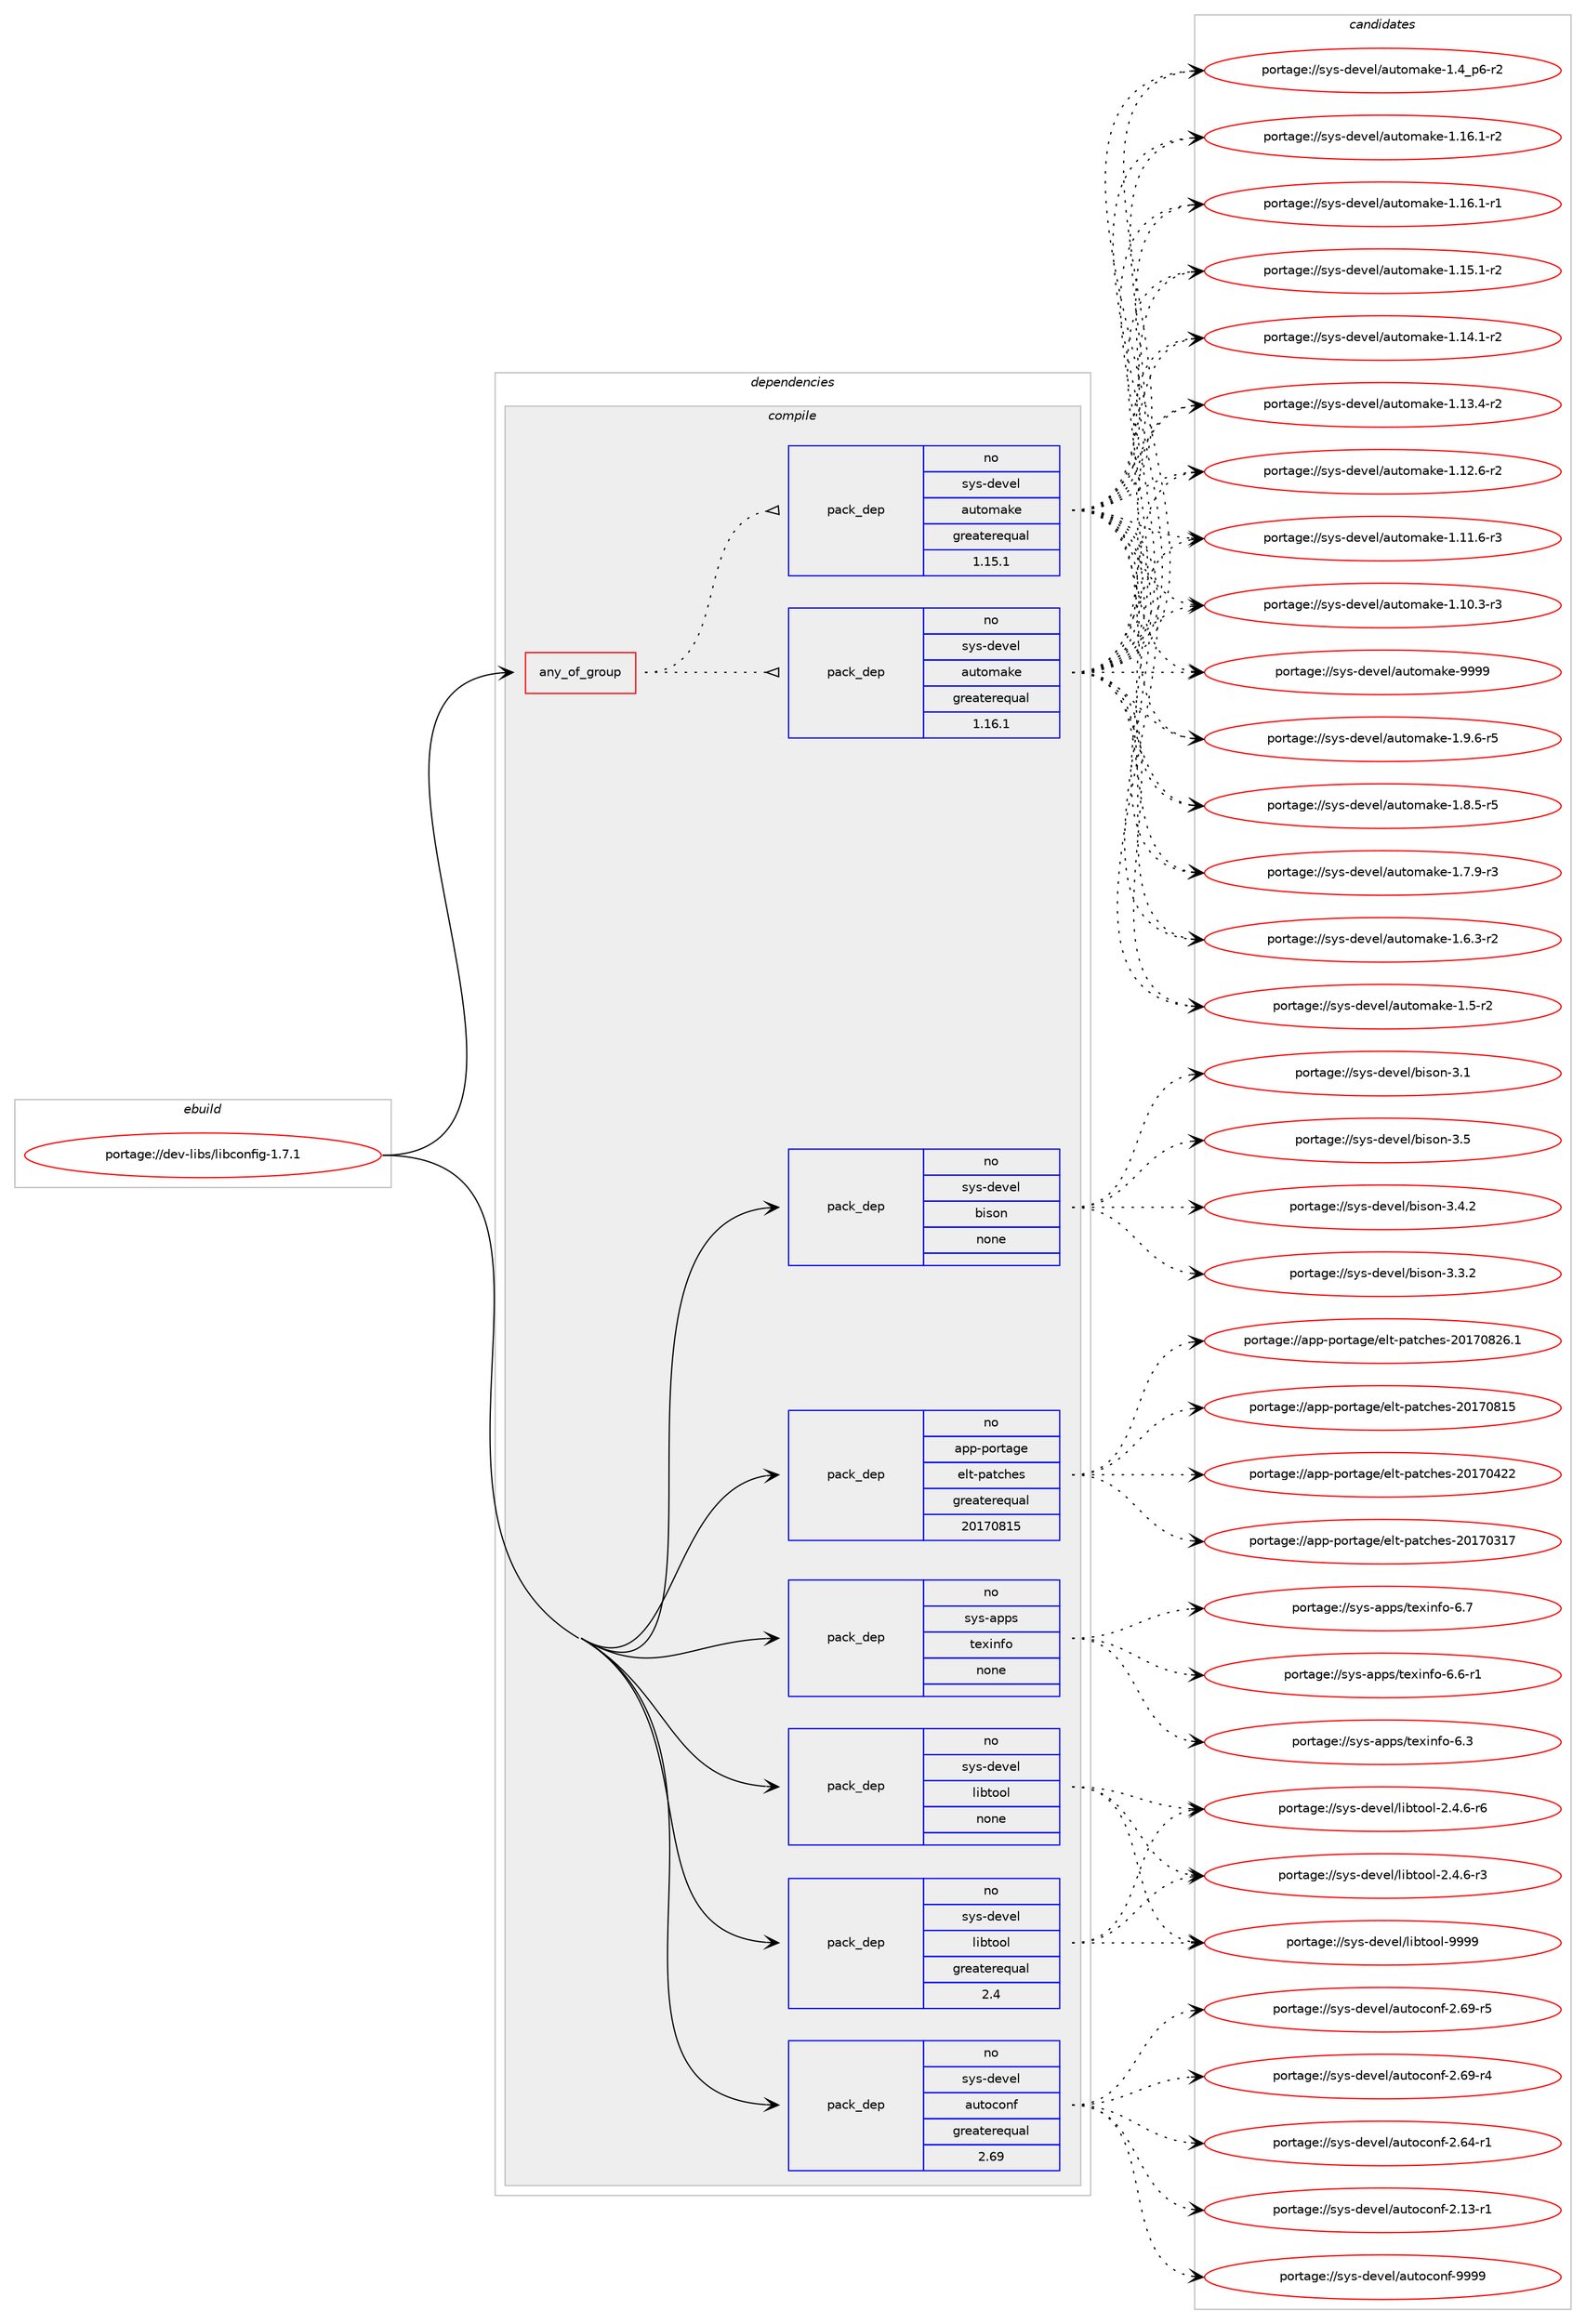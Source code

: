 digraph prolog {

# *************
# Graph options
# *************

newrank=true;
concentrate=true;
compound=true;
graph [rankdir=LR,fontname=Helvetica,fontsize=10,ranksep=1.5];#, ranksep=2.5, nodesep=0.2];
edge  [arrowhead=vee];
node  [fontname=Helvetica,fontsize=10];

# **********
# The ebuild
# **********

subgraph cluster_leftcol {
color=gray;
label=<<i>ebuild</i>>;
id [label="portage://dev-libs/libconfig-1.7.1", color=red, width=4, href="../dev-libs/libconfig-1.7.1.svg"];
}

# ****************
# The dependencies
# ****************

subgraph cluster_midcol {
color=gray;
label=<<i>dependencies</i>>;
subgraph cluster_compile {
fillcolor="#eeeeee";
style=filled;
label=<<i>compile</i>>;
subgraph any5056 {
dependency513085 [label=<<TABLE BORDER="0" CELLBORDER="1" CELLSPACING="0" CELLPADDING="4"><TR><TD CELLPADDING="10">any_of_group</TD></TR></TABLE>>, shape=none, color=red];subgraph pack382328 {
dependency513086 [label=<<TABLE BORDER="0" CELLBORDER="1" CELLSPACING="0" CELLPADDING="4" WIDTH="220"><TR><TD ROWSPAN="6" CELLPADDING="30">pack_dep</TD></TR><TR><TD WIDTH="110">no</TD></TR><TR><TD>sys-devel</TD></TR><TR><TD>automake</TD></TR><TR><TD>greaterequal</TD></TR><TR><TD>1.16.1</TD></TR></TABLE>>, shape=none, color=blue];
}
dependency513085:e -> dependency513086:w [weight=20,style="dotted",arrowhead="oinv"];
subgraph pack382329 {
dependency513087 [label=<<TABLE BORDER="0" CELLBORDER="1" CELLSPACING="0" CELLPADDING="4" WIDTH="220"><TR><TD ROWSPAN="6" CELLPADDING="30">pack_dep</TD></TR><TR><TD WIDTH="110">no</TD></TR><TR><TD>sys-devel</TD></TR><TR><TD>automake</TD></TR><TR><TD>greaterequal</TD></TR><TR><TD>1.15.1</TD></TR></TABLE>>, shape=none, color=blue];
}
dependency513085:e -> dependency513087:w [weight=20,style="dotted",arrowhead="oinv"];
}
id:e -> dependency513085:w [weight=20,style="solid",arrowhead="vee"];
subgraph pack382330 {
dependency513088 [label=<<TABLE BORDER="0" CELLBORDER="1" CELLSPACING="0" CELLPADDING="4" WIDTH="220"><TR><TD ROWSPAN="6" CELLPADDING="30">pack_dep</TD></TR><TR><TD WIDTH="110">no</TD></TR><TR><TD>app-portage</TD></TR><TR><TD>elt-patches</TD></TR><TR><TD>greaterequal</TD></TR><TR><TD>20170815</TD></TR></TABLE>>, shape=none, color=blue];
}
id:e -> dependency513088:w [weight=20,style="solid",arrowhead="vee"];
subgraph pack382331 {
dependency513089 [label=<<TABLE BORDER="0" CELLBORDER="1" CELLSPACING="0" CELLPADDING="4" WIDTH="220"><TR><TD ROWSPAN="6" CELLPADDING="30">pack_dep</TD></TR><TR><TD WIDTH="110">no</TD></TR><TR><TD>sys-apps</TD></TR><TR><TD>texinfo</TD></TR><TR><TD>none</TD></TR><TR><TD></TD></TR></TABLE>>, shape=none, color=blue];
}
id:e -> dependency513089:w [weight=20,style="solid",arrowhead="vee"];
subgraph pack382332 {
dependency513090 [label=<<TABLE BORDER="0" CELLBORDER="1" CELLSPACING="0" CELLPADDING="4" WIDTH="220"><TR><TD ROWSPAN="6" CELLPADDING="30">pack_dep</TD></TR><TR><TD WIDTH="110">no</TD></TR><TR><TD>sys-devel</TD></TR><TR><TD>autoconf</TD></TR><TR><TD>greaterequal</TD></TR><TR><TD>2.69</TD></TR></TABLE>>, shape=none, color=blue];
}
id:e -> dependency513090:w [weight=20,style="solid",arrowhead="vee"];
subgraph pack382333 {
dependency513091 [label=<<TABLE BORDER="0" CELLBORDER="1" CELLSPACING="0" CELLPADDING="4" WIDTH="220"><TR><TD ROWSPAN="6" CELLPADDING="30">pack_dep</TD></TR><TR><TD WIDTH="110">no</TD></TR><TR><TD>sys-devel</TD></TR><TR><TD>bison</TD></TR><TR><TD>none</TD></TR><TR><TD></TD></TR></TABLE>>, shape=none, color=blue];
}
id:e -> dependency513091:w [weight=20,style="solid",arrowhead="vee"];
subgraph pack382334 {
dependency513092 [label=<<TABLE BORDER="0" CELLBORDER="1" CELLSPACING="0" CELLPADDING="4" WIDTH="220"><TR><TD ROWSPAN="6" CELLPADDING="30">pack_dep</TD></TR><TR><TD WIDTH="110">no</TD></TR><TR><TD>sys-devel</TD></TR><TR><TD>libtool</TD></TR><TR><TD>greaterequal</TD></TR><TR><TD>2.4</TD></TR></TABLE>>, shape=none, color=blue];
}
id:e -> dependency513092:w [weight=20,style="solid",arrowhead="vee"];
subgraph pack382335 {
dependency513093 [label=<<TABLE BORDER="0" CELLBORDER="1" CELLSPACING="0" CELLPADDING="4" WIDTH="220"><TR><TD ROWSPAN="6" CELLPADDING="30">pack_dep</TD></TR><TR><TD WIDTH="110">no</TD></TR><TR><TD>sys-devel</TD></TR><TR><TD>libtool</TD></TR><TR><TD>none</TD></TR><TR><TD></TD></TR></TABLE>>, shape=none, color=blue];
}
id:e -> dependency513093:w [weight=20,style="solid",arrowhead="vee"];
}
subgraph cluster_compileandrun {
fillcolor="#eeeeee";
style=filled;
label=<<i>compile and run</i>>;
}
subgraph cluster_run {
fillcolor="#eeeeee";
style=filled;
label=<<i>run</i>>;
}
}

# **************
# The candidates
# **************

subgraph cluster_choices {
rank=same;
color=gray;
label=<<i>candidates</i>>;

subgraph choice382328 {
color=black;
nodesep=1;
choice115121115451001011181011084797117116111109971071014557575757 [label="portage://sys-devel/automake-9999", color=red, width=4,href="../sys-devel/automake-9999.svg"];
choice115121115451001011181011084797117116111109971071014549465746544511453 [label="portage://sys-devel/automake-1.9.6-r5", color=red, width=4,href="../sys-devel/automake-1.9.6-r5.svg"];
choice115121115451001011181011084797117116111109971071014549465646534511453 [label="portage://sys-devel/automake-1.8.5-r5", color=red, width=4,href="../sys-devel/automake-1.8.5-r5.svg"];
choice115121115451001011181011084797117116111109971071014549465546574511451 [label="portage://sys-devel/automake-1.7.9-r3", color=red, width=4,href="../sys-devel/automake-1.7.9-r3.svg"];
choice115121115451001011181011084797117116111109971071014549465446514511450 [label="portage://sys-devel/automake-1.6.3-r2", color=red, width=4,href="../sys-devel/automake-1.6.3-r2.svg"];
choice11512111545100101118101108479711711611110997107101454946534511450 [label="portage://sys-devel/automake-1.5-r2", color=red, width=4,href="../sys-devel/automake-1.5-r2.svg"];
choice115121115451001011181011084797117116111109971071014549465295112544511450 [label="portage://sys-devel/automake-1.4_p6-r2", color=red, width=4,href="../sys-devel/automake-1.4_p6-r2.svg"];
choice11512111545100101118101108479711711611110997107101454946495446494511450 [label="portage://sys-devel/automake-1.16.1-r2", color=red, width=4,href="../sys-devel/automake-1.16.1-r2.svg"];
choice11512111545100101118101108479711711611110997107101454946495446494511449 [label="portage://sys-devel/automake-1.16.1-r1", color=red, width=4,href="../sys-devel/automake-1.16.1-r1.svg"];
choice11512111545100101118101108479711711611110997107101454946495346494511450 [label="portage://sys-devel/automake-1.15.1-r2", color=red, width=4,href="../sys-devel/automake-1.15.1-r2.svg"];
choice11512111545100101118101108479711711611110997107101454946495246494511450 [label="portage://sys-devel/automake-1.14.1-r2", color=red, width=4,href="../sys-devel/automake-1.14.1-r2.svg"];
choice11512111545100101118101108479711711611110997107101454946495146524511450 [label="portage://sys-devel/automake-1.13.4-r2", color=red, width=4,href="../sys-devel/automake-1.13.4-r2.svg"];
choice11512111545100101118101108479711711611110997107101454946495046544511450 [label="portage://sys-devel/automake-1.12.6-r2", color=red, width=4,href="../sys-devel/automake-1.12.6-r2.svg"];
choice11512111545100101118101108479711711611110997107101454946494946544511451 [label="portage://sys-devel/automake-1.11.6-r3", color=red, width=4,href="../sys-devel/automake-1.11.6-r3.svg"];
choice11512111545100101118101108479711711611110997107101454946494846514511451 [label="portage://sys-devel/automake-1.10.3-r3", color=red, width=4,href="../sys-devel/automake-1.10.3-r3.svg"];
dependency513086:e -> choice115121115451001011181011084797117116111109971071014557575757:w [style=dotted,weight="100"];
dependency513086:e -> choice115121115451001011181011084797117116111109971071014549465746544511453:w [style=dotted,weight="100"];
dependency513086:e -> choice115121115451001011181011084797117116111109971071014549465646534511453:w [style=dotted,weight="100"];
dependency513086:e -> choice115121115451001011181011084797117116111109971071014549465546574511451:w [style=dotted,weight="100"];
dependency513086:e -> choice115121115451001011181011084797117116111109971071014549465446514511450:w [style=dotted,weight="100"];
dependency513086:e -> choice11512111545100101118101108479711711611110997107101454946534511450:w [style=dotted,weight="100"];
dependency513086:e -> choice115121115451001011181011084797117116111109971071014549465295112544511450:w [style=dotted,weight="100"];
dependency513086:e -> choice11512111545100101118101108479711711611110997107101454946495446494511450:w [style=dotted,weight="100"];
dependency513086:e -> choice11512111545100101118101108479711711611110997107101454946495446494511449:w [style=dotted,weight="100"];
dependency513086:e -> choice11512111545100101118101108479711711611110997107101454946495346494511450:w [style=dotted,weight="100"];
dependency513086:e -> choice11512111545100101118101108479711711611110997107101454946495246494511450:w [style=dotted,weight="100"];
dependency513086:e -> choice11512111545100101118101108479711711611110997107101454946495146524511450:w [style=dotted,weight="100"];
dependency513086:e -> choice11512111545100101118101108479711711611110997107101454946495046544511450:w [style=dotted,weight="100"];
dependency513086:e -> choice11512111545100101118101108479711711611110997107101454946494946544511451:w [style=dotted,weight="100"];
dependency513086:e -> choice11512111545100101118101108479711711611110997107101454946494846514511451:w [style=dotted,weight="100"];
}
subgraph choice382329 {
color=black;
nodesep=1;
choice115121115451001011181011084797117116111109971071014557575757 [label="portage://sys-devel/automake-9999", color=red, width=4,href="../sys-devel/automake-9999.svg"];
choice115121115451001011181011084797117116111109971071014549465746544511453 [label="portage://sys-devel/automake-1.9.6-r5", color=red, width=4,href="../sys-devel/automake-1.9.6-r5.svg"];
choice115121115451001011181011084797117116111109971071014549465646534511453 [label="portage://sys-devel/automake-1.8.5-r5", color=red, width=4,href="../sys-devel/automake-1.8.5-r5.svg"];
choice115121115451001011181011084797117116111109971071014549465546574511451 [label="portage://sys-devel/automake-1.7.9-r3", color=red, width=4,href="../sys-devel/automake-1.7.9-r3.svg"];
choice115121115451001011181011084797117116111109971071014549465446514511450 [label="portage://sys-devel/automake-1.6.3-r2", color=red, width=4,href="../sys-devel/automake-1.6.3-r2.svg"];
choice11512111545100101118101108479711711611110997107101454946534511450 [label="portage://sys-devel/automake-1.5-r2", color=red, width=4,href="../sys-devel/automake-1.5-r2.svg"];
choice115121115451001011181011084797117116111109971071014549465295112544511450 [label="portage://sys-devel/automake-1.4_p6-r2", color=red, width=4,href="../sys-devel/automake-1.4_p6-r2.svg"];
choice11512111545100101118101108479711711611110997107101454946495446494511450 [label="portage://sys-devel/automake-1.16.1-r2", color=red, width=4,href="../sys-devel/automake-1.16.1-r2.svg"];
choice11512111545100101118101108479711711611110997107101454946495446494511449 [label="portage://sys-devel/automake-1.16.1-r1", color=red, width=4,href="../sys-devel/automake-1.16.1-r1.svg"];
choice11512111545100101118101108479711711611110997107101454946495346494511450 [label="portage://sys-devel/automake-1.15.1-r2", color=red, width=4,href="../sys-devel/automake-1.15.1-r2.svg"];
choice11512111545100101118101108479711711611110997107101454946495246494511450 [label="portage://sys-devel/automake-1.14.1-r2", color=red, width=4,href="../sys-devel/automake-1.14.1-r2.svg"];
choice11512111545100101118101108479711711611110997107101454946495146524511450 [label="portage://sys-devel/automake-1.13.4-r2", color=red, width=4,href="../sys-devel/automake-1.13.4-r2.svg"];
choice11512111545100101118101108479711711611110997107101454946495046544511450 [label="portage://sys-devel/automake-1.12.6-r2", color=red, width=4,href="../sys-devel/automake-1.12.6-r2.svg"];
choice11512111545100101118101108479711711611110997107101454946494946544511451 [label="portage://sys-devel/automake-1.11.6-r3", color=red, width=4,href="../sys-devel/automake-1.11.6-r3.svg"];
choice11512111545100101118101108479711711611110997107101454946494846514511451 [label="portage://sys-devel/automake-1.10.3-r3", color=red, width=4,href="../sys-devel/automake-1.10.3-r3.svg"];
dependency513087:e -> choice115121115451001011181011084797117116111109971071014557575757:w [style=dotted,weight="100"];
dependency513087:e -> choice115121115451001011181011084797117116111109971071014549465746544511453:w [style=dotted,weight="100"];
dependency513087:e -> choice115121115451001011181011084797117116111109971071014549465646534511453:w [style=dotted,weight="100"];
dependency513087:e -> choice115121115451001011181011084797117116111109971071014549465546574511451:w [style=dotted,weight="100"];
dependency513087:e -> choice115121115451001011181011084797117116111109971071014549465446514511450:w [style=dotted,weight="100"];
dependency513087:e -> choice11512111545100101118101108479711711611110997107101454946534511450:w [style=dotted,weight="100"];
dependency513087:e -> choice115121115451001011181011084797117116111109971071014549465295112544511450:w [style=dotted,weight="100"];
dependency513087:e -> choice11512111545100101118101108479711711611110997107101454946495446494511450:w [style=dotted,weight="100"];
dependency513087:e -> choice11512111545100101118101108479711711611110997107101454946495446494511449:w [style=dotted,weight="100"];
dependency513087:e -> choice11512111545100101118101108479711711611110997107101454946495346494511450:w [style=dotted,weight="100"];
dependency513087:e -> choice11512111545100101118101108479711711611110997107101454946495246494511450:w [style=dotted,weight="100"];
dependency513087:e -> choice11512111545100101118101108479711711611110997107101454946495146524511450:w [style=dotted,weight="100"];
dependency513087:e -> choice11512111545100101118101108479711711611110997107101454946495046544511450:w [style=dotted,weight="100"];
dependency513087:e -> choice11512111545100101118101108479711711611110997107101454946494946544511451:w [style=dotted,weight="100"];
dependency513087:e -> choice11512111545100101118101108479711711611110997107101454946494846514511451:w [style=dotted,weight="100"];
}
subgraph choice382330 {
color=black;
nodesep=1;
choice971121124511211111411697103101471011081164511297116991041011154550484955485650544649 [label="portage://app-portage/elt-patches-20170826.1", color=red, width=4,href="../app-portage/elt-patches-20170826.1.svg"];
choice97112112451121111141169710310147101108116451129711699104101115455048495548564953 [label="portage://app-portage/elt-patches-20170815", color=red, width=4,href="../app-portage/elt-patches-20170815.svg"];
choice97112112451121111141169710310147101108116451129711699104101115455048495548525050 [label="portage://app-portage/elt-patches-20170422", color=red, width=4,href="../app-portage/elt-patches-20170422.svg"];
choice97112112451121111141169710310147101108116451129711699104101115455048495548514955 [label="portage://app-portage/elt-patches-20170317", color=red, width=4,href="../app-portage/elt-patches-20170317.svg"];
dependency513088:e -> choice971121124511211111411697103101471011081164511297116991041011154550484955485650544649:w [style=dotted,weight="100"];
dependency513088:e -> choice97112112451121111141169710310147101108116451129711699104101115455048495548564953:w [style=dotted,weight="100"];
dependency513088:e -> choice97112112451121111141169710310147101108116451129711699104101115455048495548525050:w [style=dotted,weight="100"];
dependency513088:e -> choice97112112451121111141169710310147101108116451129711699104101115455048495548514955:w [style=dotted,weight="100"];
}
subgraph choice382331 {
color=black;
nodesep=1;
choice11512111545971121121154711610112010511010211145544655 [label="portage://sys-apps/texinfo-6.7", color=red, width=4,href="../sys-apps/texinfo-6.7.svg"];
choice115121115459711211211547116101120105110102111455446544511449 [label="portage://sys-apps/texinfo-6.6-r1", color=red, width=4,href="../sys-apps/texinfo-6.6-r1.svg"];
choice11512111545971121121154711610112010511010211145544651 [label="portage://sys-apps/texinfo-6.3", color=red, width=4,href="../sys-apps/texinfo-6.3.svg"];
dependency513089:e -> choice11512111545971121121154711610112010511010211145544655:w [style=dotted,weight="100"];
dependency513089:e -> choice115121115459711211211547116101120105110102111455446544511449:w [style=dotted,weight="100"];
dependency513089:e -> choice11512111545971121121154711610112010511010211145544651:w [style=dotted,weight="100"];
}
subgraph choice382332 {
color=black;
nodesep=1;
choice115121115451001011181011084797117116111991111101024557575757 [label="portage://sys-devel/autoconf-9999", color=red, width=4,href="../sys-devel/autoconf-9999.svg"];
choice1151211154510010111810110847971171161119911111010245504654574511453 [label="portage://sys-devel/autoconf-2.69-r5", color=red, width=4,href="../sys-devel/autoconf-2.69-r5.svg"];
choice1151211154510010111810110847971171161119911111010245504654574511452 [label="portage://sys-devel/autoconf-2.69-r4", color=red, width=4,href="../sys-devel/autoconf-2.69-r4.svg"];
choice1151211154510010111810110847971171161119911111010245504654524511449 [label="portage://sys-devel/autoconf-2.64-r1", color=red, width=4,href="../sys-devel/autoconf-2.64-r1.svg"];
choice1151211154510010111810110847971171161119911111010245504649514511449 [label="portage://sys-devel/autoconf-2.13-r1", color=red, width=4,href="../sys-devel/autoconf-2.13-r1.svg"];
dependency513090:e -> choice115121115451001011181011084797117116111991111101024557575757:w [style=dotted,weight="100"];
dependency513090:e -> choice1151211154510010111810110847971171161119911111010245504654574511453:w [style=dotted,weight="100"];
dependency513090:e -> choice1151211154510010111810110847971171161119911111010245504654574511452:w [style=dotted,weight="100"];
dependency513090:e -> choice1151211154510010111810110847971171161119911111010245504654524511449:w [style=dotted,weight="100"];
dependency513090:e -> choice1151211154510010111810110847971171161119911111010245504649514511449:w [style=dotted,weight="100"];
}
subgraph choice382333 {
color=black;
nodesep=1;
choice11512111545100101118101108479810511511111045514653 [label="portage://sys-devel/bison-3.5", color=red, width=4,href="../sys-devel/bison-3.5.svg"];
choice115121115451001011181011084798105115111110455146524650 [label="portage://sys-devel/bison-3.4.2", color=red, width=4,href="../sys-devel/bison-3.4.2.svg"];
choice115121115451001011181011084798105115111110455146514650 [label="portage://sys-devel/bison-3.3.2", color=red, width=4,href="../sys-devel/bison-3.3.2.svg"];
choice11512111545100101118101108479810511511111045514649 [label="portage://sys-devel/bison-3.1", color=red, width=4,href="../sys-devel/bison-3.1.svg"];
dependency513091:e -> choice11512111545100101118101108479810511511111045514653:w [style=dotted,weight="100"];
dependency513091:e -> choice115121115451001011181011084798105115111110455146524650:w [style=dotted,weight="100"];
dependency513091:e -> choice115121115451001011181011084798105115111110455146514650:w [style=dotted,weight="100"];
dependency513091:e -> choice11512111545100101118101108479810511511111045514649:w [style=dotted,weight="100"];
}
subgraph choice382334 {
color=black;
nodesep=1;
choice1151211154510010111810110847108105981161111111084557575757 [label="portage://sys-devel/libtool-9999", color=red, width=4,href="../sys-devel/libtool-9999.svg"];
choice1151211154510010111810110847108105981161111111084550465246544511454 [label="portage://sys-devel/libtool-2.4.6-r6", color=red, width=4,href="../sys-devel/libtool-2.4.6-r6.svg"];
choice1151211154510010111810110847108105981161111111084550465246544511451 [label="portage://sys-devel/libtool-2.4.6-r3", color=red, width=4,href="../sys-devel/libtool-2.4.6-r3.svg"];
dependency513092:e -> choice1151211154510010111810110847108105981161111111084557575757:w [style=dotted,weight="100"];
dependency513092:e -> choice1151211154510010111810110847108105981161111111084550465246544511454:w [style=dotted,weight="100"];
dependency513092:e -> choice1151211154510010111810110847108105981161111111084550465246544511451:w [style=dotted,weight="100"];
}
subgraph choice382335 {
color=black;
nodesep=1;
choice1151211154510010111810110847108105981161111111084557575757 [label="portage://sys-devel/libtool-9999", color=red, width=4,href="../sys-devel/libtool-9999.svg"];
choice1151211154510010111810110847108105981161111111084550465246544511454 [label="portage://sys-devel/libtool-2.4.6-r6", color=red, width=4,href="../sys-devel/libtool-2.4.6-r6.svg"];
choice1151211154510010111810110847108105981161111111084550465246544511451 [label="portage://sys-devel/libtool-2.4.6-r3", color=red, width=4,href="../sys-devel/libtool-2.4.6-r3.svg"];
dependency513093:e -> choice1151211154510010111810110847108105981161111111084557575757:w [style=dotted,weight="100"];
dependency513093:e -> choice1151211154510010111810110847108105981161111111084550465246544511454:w [style=dotted,weight="100"];
dependency513093:e -> choice1151211154510010111810110847108105981161111111084550465246544511451:w [style=dotted,weight="100"];
}
}

}
